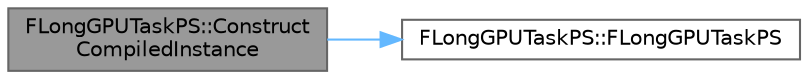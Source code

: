digraph "FLongGPUTaskPS::ConstructCompiledInstance"
{
 // INTERACTIVE_SVG=YES
 // LATEX_PDF_SIZE
  bgcolor="transparent";
  edge [fontname=Helvetica,fontsize=10,labelfontname=Helvetica,labelfontsize=10];
  node [fontname=Helvetica,fontsize=10,shape=box,height=0.2,width=0.4];
  rankdir="LR";
  Node1 [id="Node000001",label="FLongGPUTaskPS::Construct\lCompiledInstance",height=0.2,width=0.4,color="gray40", fillcolor="grey60", style="filled", fontcolor="black",tooltip=" "];
  Node1 -> Node2 [id="edge1_Node000001_Node000002",color="steelblue1",style="solid",tooltip=" "];
  Node2 [id="Node000002",label="FLongGPUTaskPS::FLongGPUTaskPS",height=0.2,width=0.4,color="grey40", fillcolor="white", style="filled",URL="$d2/dc2/classFLongGPUTaskPS.html#a0dc4642fda40c5a849d8602c6992ba01",tooltip=" "];
}
